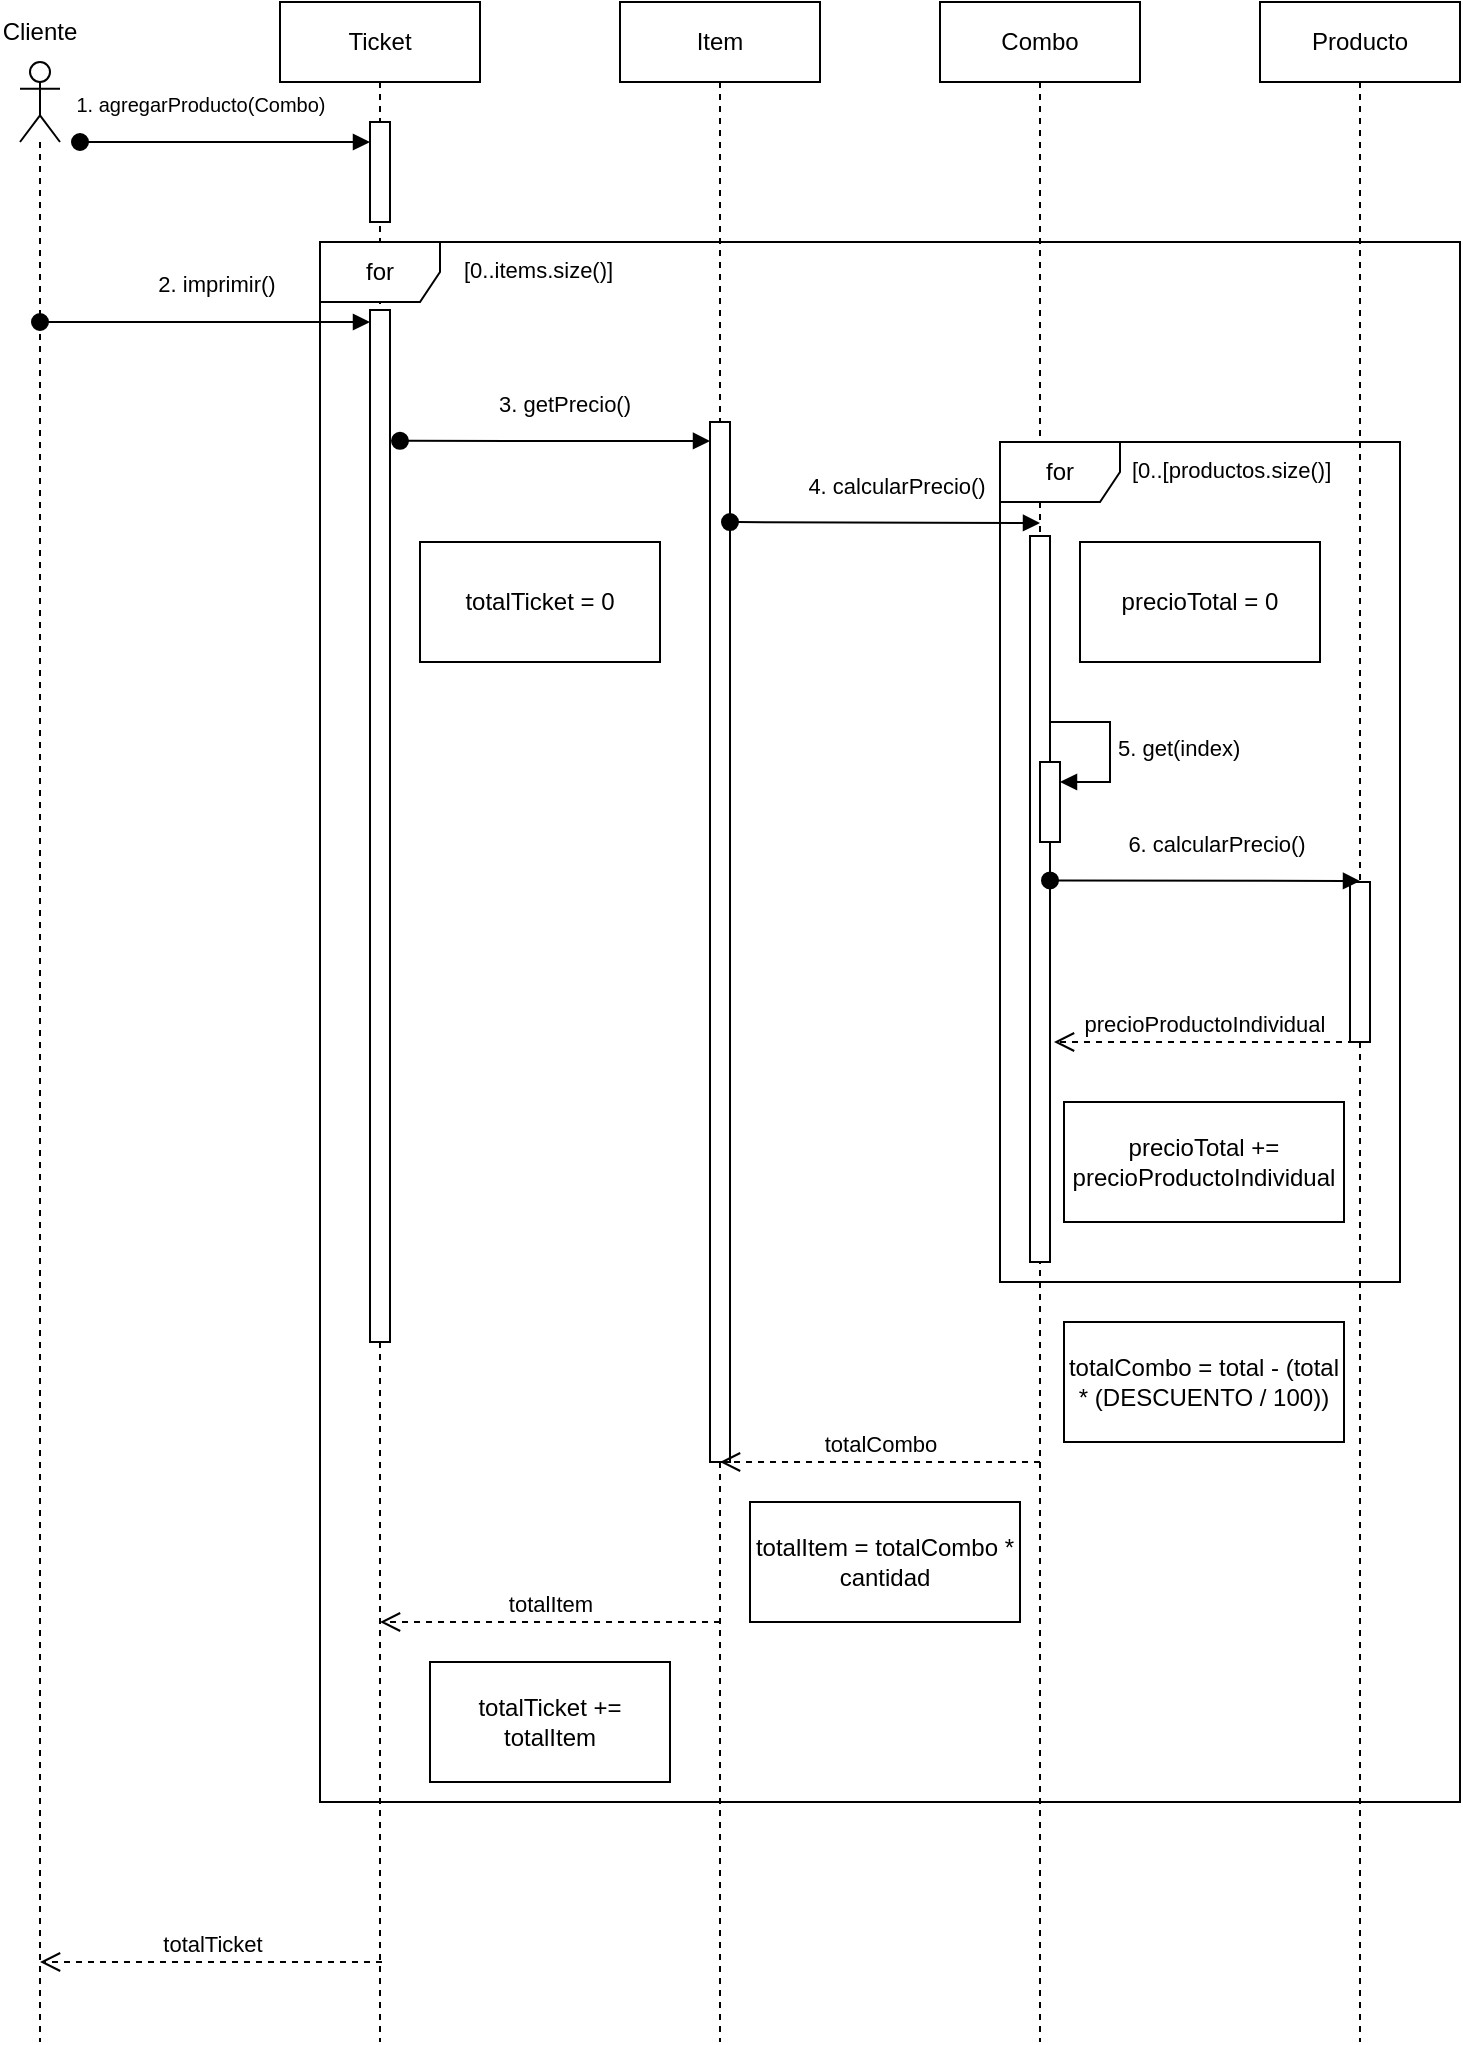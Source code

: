 <?xml version="1.0" encoding="UTF-8"?>
<mxfile version="22.0.2" type="device">
  <diagram name="Page-1" id="2YBvvXClWsGukQMizWep">
    <mxGraphModel dx="784" dy="2196" grid="1" gridSize="10" guides="1" tooltips="1" connect="1" arrows="1" fold="1" page="1" pageScale="1" pageWidth="850" pageHeight="1100" math="0" shadow="0">
      <root>
        <mxCell id="0" />
        <mxCell id="1" parent="0" />
        <mxCell id="8apGK_G1l3m_LtVwZLQG-82" value="Ticket" style="shape=umlLifeline;perimeter=lifelinePerimeter;whiteSpace=wrap;html=1;container=0;dropTarget=0;collapsible=0;recursiveResize=0;outlineConnect=0;portConstraint=eastwest;newEdgeStyle={&quot;edgeStyle&quot;:&quot;elbowEdgeStyle&quot;,&quot;elbow&quot;:&quot;vertical&quot;,&quot;curved&quot;:0,&quot;rounded&quot;:0};" vertex="1" parent="1">
          <mxGeometry x="220" y="60" width="100" height="1020" as="geometry" />
        </mxCell>
        <mxCell id="8apGK_G1l3m_LtVwZLQG-83" value="&lt;font style=&quot;font-size: 10px;&quot;&gt;1. agregarProducto(Combo)&lt;/font&gt;" style="html=1;verticalAlign=bottom;startArrow=oval;endArrow=block;startSize=8;edgeStyle=elbowEdgeStyle;elbow=vertical;curved=0;rounded=0;" edge="1" parent="8apGK_G1l3m_LtVwZLQG-82">
          <mxGeometry x="-0.172" y="10" relative="1" as="geometry">
            <mxPoint x="-100" y="70" as="sourcePoint" />
            <mxPoint x="45" y="70" as="targetPoint" />
            <mxPoint as="offset" />
          </mxGeometry>
        </mxCell>
        <mxCell id="8apGK_G1l3m_LtVwZLQG-84" value="" style="html=1;points=[];perimeter=orthogonalPerimeter;outlineConnect=0;targetShapes=umlLifeline;portConstraint=eastwest;newEdgeStyle={&quot;edgeStyle&quot;:&quot;elbowEdgeStyle&quot;,&quot;elbow&quot;:&quot;vertical&quot;,&quot;curved&quot;:0,&quot;rounded&quot;:0};" vertex="1" parent="8apGK_G1l3m_LtVwZLQG-82">
          <mxGeometry x="45" y="60" width="10" height="50" as="geometry" />
        </mxCell>
        <mxCell id="8apGK_G1l3m_LtVwZLQG-85" value="" style="html=1;points=[];perimeter=orthogonalPerimeter;outlineConnect=0;targetShapes=umlLifeline;portConstraint=eastwest;newEdgeStyle={&quot;edgeStyle&quot;:&quot;elbowEdgeStyle&quot;,&quot;elbow&quot;:&quot;vertical&quot;,&quot;curved&quot;:0,&quot;rounded&quot;:0};" vertex="1" parent="8apGK_G1l3m_LtVwZLQG-82">
          <mxGeometry x="45" y="154" width="10" height="516" as="geometry" />
        </mxCell>
        <mxCell id="8apGK_G1l3m_LtVwZLQG-86" value="" style="shape=umlLifeline;perimeter=lifelinePerimeter;whiteSpace=wrap;html=1;container=1;dropTarget=0;collapsible=0;recursiveResize=0;outlineConnect=0;portConstraint=eastwest;newEdgeStyle={&quot;edgeStyle&quot;:&quot;elbowEdgeStyle&quot;,&quot;elbow&quot;:&quot;vertical&quot;,&quot;curved&quot;:0,&quot;rounded&quot;:0};participant=umlActor;" vertex="1" parent="1">
          <mxGeometry x="90" y="90" width="20" height="990" as="geometry" />
        </mxCell>
        <mxCell id="8apGK_G1l3m_LtVwZLQG-87" value="Cliente" style="text;html=1;strokeColor=none;fillColor=none;align=center;verticalAlign=middle;whiteSpace=wrap;rounded=0;" vertex="1" parent="1">
          <mxGeometry x="80" y="60" width="40" height="30" as="geometry" />
        </mxCell>
        <mxCell id="8apGK_G1l3m_LtVwZLQG-88" value="2. imprimir()" style="html=1;verticalAlign=bottom;startArrow=oval;endArrow=block;startSize=8;edgeStyle=elbowEdgeStyle;elbow=vertical;curved=0;rounded=0;" edge="1" parent="1" source="8apGK_G1l3m_LtVwZLQG-86">
          <mxGeometry x="0.066" y="10" relative="1" as="geometry">
            <mxPoint x="120" y="220" as="sourcePoint" />
            <mxPoint x="265" y="220" as="targetPoint" />
            <mxPoint as="offset" />
          </mxGeometry>
        </mxCell>
        <mxCell id="8apGK_G1l3m_LtVwZLQG-112" value="Item" style="shape=umlLifeline;perimeter=lifelinePerimeter;whiteSpace=wrap;html=1;container=0;dropTarget=0;collapsible=0;recursiveResize=0;outlineConnect=0;portConstraint=eastwest;newEdgeStyle={&quot;edgeStyle&quot;:&quot;elbowEdgeStyle&quot;,&quot;elbow&quot;:&quot;vertical&quot;,&quot;curved&quot;:0,&quot;rounded&quot;:0};" vertex="1" parent="1">
          <mxGeometry x="390" y="60" width="100" height="1020" as="geometry" />
        </mxCell>
        <mxCell id="8apGK_G1l3m_LtVwZLQG-116" value="for" style="shape=umlFrame;whiteSpace=wrap;html=1;pointerEvents=0;" vertex="1" parent="1">
          <mxGeometry x="240" y="180" width="570" height="780" as="geometry" />
        </mxCell>
        <mxCell id="8apGK_G1l3m_LtVwZLQG-117" value="&lt;span style=&quot;color: rgb(0, 0, 0); font-family: Helvetica; font-size: 11px; font-style: normal; font-variant-ligatures: normal; font-variant-caps: normal; font-weight: 400; letter-spacing: normal; orphans: 2; text-align: center; text-indent: 0px; text-transform: none; widows: 2; word-spacing: 0px; -webkit-text-stroke-width: 0px; background-color: rgb(255, 255, 255); text-decoration-thickness: initial; text-decoration-style: initial; text-decoration-color: initial; float: none; display: inline !important;&quot;&gt;[0..items.size()]&lt;/span&gt;" style="text;whiteSpace=wrap;html=1;" vertex="1" parent="1">
          <mxGeometry x="310" y="180" width="90" height="40" as="geometry" />
        </mxCell>
        <mxCell id="8apGK_G1l3m_LtVwZLQG-118" value="3. getPrecio()" style="html=1;verticalAlign=bottom;startArrow=oval;endArrow=block;startSize=8;edgeStyle=elbowEdgeStyle;elbow=vertical;curved=0;rounded=0;" edge="1" parent="1" target="8apGK_G1l3m_LtVwZLQG-119">
          <mxGeometry x="0.066" y="10" relative="1" as="geometry">
            <mxPoint x="280" y="279.41" as="sourcePoint" />
            <mxPoint x="430" y="279" as="targetPoint" />
            <mxPoint as="offset" />
          </mxGeometry>
        </mxCell>
        <mxCell id="8apGK_G1l3m_LtVwZLQG-119" value="" style="html=1;points=[];perimeter=orthogonalPerimeter;outlineConnect=0;targetShapes=umlLifeline;portConstraint=eastwest;newEdgeStyle={&quot;edgeStyle&quot;:&quot;elbowEdgeStyle&quot;,&quot;elbow&quot;:&quot;vertical&quot;,&quot;curved&quot;:0,&quot;rounded&quot;:0};" vertex="1" parent="1">
          <mxGeometry x="435" y="270" width="10" height="520" as="geometry" />
        </mxCell>
        <mxCell id="8apGK_G1l3m_LtVwZLQG-120" value="Combo" style="shape=umlLifeline;perimeter=lifelinePerimeter;whiteSpace=wrap;html=1;container=0;dropTarget=0;collapsible=0;recursiveResize=0;outlineConnect=0;portConstraint=eastwest;newEdgeStyle={&quot;edgeStyle&quot;:&quot;elbowEdgeStyle&quot;,&quot;elbow&quot;:&quot;vertical&quot;,&quot;curved&quot;:0,&quot;rounded&quot;:0};" vertex="1" parent="1">
          <mxGeometry x="550" y="60" width="100" height="1020" as="geometry" />
        </mxCell>
        <mxCell id="8apGK_G1l3m_LtVwZLQG-122" value="" style="html=1;points=[];perimeter=orthogonalPerimeter;outlineConnect=0;targetShapes=umlLifeline;portConstraint=eastwest;newEdgeStyle={&quot;edgeStyle&quot;:&quot;elbowEdgeStyle&quot;,&quot;elbow&quot;:&quot;vertical&quot;,&quot;curved&quot;:0,&quot;rounded&quot;:0};" vertex="1" parent="8apGK_G1l3m_LtVwZLQG-120">
          <mxGeometry x="45" y="267" width="10" height="363" as="geometry" />
        </mxCell>
        <mxCell id="8apGK_G1l3m_LtVwZLQG-121" value="4. calcularPrecio()" style="html=1;verticalAlign=bottom;startArrow=oval;endArrow=block;startSize=8;edgeStyle=elbowEdgeStyle;elbow=vertical;curved=0;rounded=0;" edge="1" parent="1">
          <mxGeometry x="0.066" y="10" relative="1" as="geometry">
            <mxPoint x="445" y="320.04" as="sourcePoint" />
            <mxPoint x="600" y="320.63" as="targetPoint" />
            <mxPoint as="offset" />
          </mxGeometry>
        </mxCell>
        <mxCell id="8apGK_G1l3m_LtVwZLQG-123" value="for" style="shape=umlFrame;whiteSpace=wrap;html=1;pointerEvents=0;" vertex="1" parent="1">
          <mxGeometry x="580" y="280" width="200" height="420" as="geometry" />
        </mxCell>
        <mxCell id="8apGK_G1l3m_LtVwZLQG-124" value="Producto" style="shape=umlLifeline;perimeter=lifelinePerimeter;whiteSpace=wrap;html=1;container=0;dropTarget=0;collapsible=0;recursiveResize=0;outlineConnect=0;portConstraint=eastwest;newEdgeStyle={&quot;edgeStyle&quot;:&quot;elbowEdgeStyle&quot;,&quot;elbow&quot;:&quot;vertical&quot;,&quot;curved&quot;:0,&quot;rounded&quot;:0};" vertex="1" parent="1">
          <mxGeometry x="710" y="60" width="100" height="1020" as="geometry" />
        </mxCell>
        <mxCell id="8apGK_G1l3m_LtVwZLQG-131" value="" style="html=1;points=[[0,0,0,0,5],[0,1,0,0,-5],[1,0,0,0,5],[1,1,0,0,-5]];perimeter=orthogonalPerimeter;outlineConnect=0;targetShapes=umlLifeline;portConstraint=eastwest;newEdgeStyle={&quot;curved&quot;:0,&quot;rounded&quot;:0};" vertex="1" parent="8apGK_G1l3m_LtVwZLQG-124">
          <mxGeometry x="45" y="440" width="10" height="80" as="geometry" />
        </mxCell>
        <mxCell id="8apGK_G1l3m_LtVwZLQG-126" value="&lt;span style=&quot;color: rgb(0, 0, 0); font-family: Helvetica; font-size: 11px; font-style: normal; font-variant-ligatures: normal; font-variant-caps: normal; font-weight: 400; letter-spacing: normal; orphans: 2; text-align: center; text-indent: 0px; text-transform: none; widows: 2; word-spacing: 0px; -webkit-text-stroke-width: 0px; background-color: rgb(255, 255, 255); text-decoration-thickness: initial; text-decoration-style: initial; text-decoration-color: initial; float: none; display: inline !important;&quot;&gt;[0..[productos.size()]&lt;/span&gt;" style="text;whiteSpace=wrap;html=1;" vertex="1" parent="1">
          <mxGeometry x="644" y="280" width="106" height="40" as="geometry" />
        </mxCell>
        <mxCell id="8apGK_G1l3m_LtVwZLQG-127" value="precioTotal = 0" style="rounded=0;whiteSpace=wrap;html=1;" vertex="1" parent="1">
          <mxGeometry x="620" y="330" width="120" height="60" as="geometry" />
        </mxCell>
        <mxCell id="8apGK_G1l3m_LtVwZLQG-128" value="" style="html=1;points=[[0,0,0,0,5],[0,1,0,0,-5],[1,0,0,0,5],[1,1,0,0,-5]];perimeter=orthogonalPerimeter;outlineConnect=0;targetShapes=umlLifeline;portConstraint=eastwest;newEdgeStyle={&quot;curved&quot;:0,&quot;rounded&quot;:0};" vertex="1" parent="1">
          <mxGeometry x="600" y="440" width="10" height="40" as="geometry" />
        </mxCell>
        <mxCell id="8apGK_G1l3m_LtVwZLQG-129" value="5. get(index)" style="html=1;align=left;spacingLeft=2;endArrow=block;rounded=0;edgeStyle=orthogonalEdgeStyle;curved=0;rounded=0;" edge="1" target="8apGK_G1l3m_LtVwZLQG-128" parent="1">
          <mxGeometry relative="1" as="geometry">
            <mxPoint x="605" y="420" as="sourcePoint" />
            <Array as="points">
              <mxPoint x="635" y="450" />
            </Array>
          </mxGeometry>
        </mxCell>
        <mxCell id="8apGK_G1l3m_LtVwZLQG-130" value="6. calcularPrecio()" style="html=1;verticalAlign=bottom;startArrow=oval;endArrow=block;startSize=8;edgeStyle=elbowEdgeStyle;elbow=vertical;curved=0;rounded=0;" edge="1" parent="1">
          <mxGeometry x="0.066" y="10" relative="1" as="geometry">
            <mxPoint x="605" y="499.23" as="sourcePoint" />
            <mxPoint x="760" y="499.82" as="targetPoint" />
            <mxPoint as="offset" />
          </mxGeometry>
        </mxCell>
        <mxCell id="8apGK_G1l3m_LtVwZLQG-132" value="precioProductoIndividual" style="html=1;verticalAlign=bottom;endArrow=open;dashed=1;endSize=8;curved=0;rounded=0;" edge="1" parent="1">
          <mxGeometry relative="1" as="geometry">
            <mxPoint x="757" y="580" as="sourcePoint" />
            <mxPoint x="607" y="580" as="targetPoint" />
          </mxGeometry>
        </mxCell>
        <mxCell id="8apGK_G1l3m_LtVwZLQG-133" value="precioTotal += precioProductoIndividual" style="rounded=0;whiteSpace=wrap;html=1;" vertex="1" parent="1">
          <mxGeometry x="612" y="610" width="140" height="60" as="geometry" />
        </mxCell>
        <mxCell id="8apGK_G1l3m_LtVwZLQG-135" value="totalCombo = total - (total * (DESCUENTO / 100))" style="rounded=0;whiteSpace=wrap;html=1;" vertex="1" parent="1">
          <mxGeometry x="612" y="720" width="140" height="60" as="geometry" />
        </mxCell>
        <mxCell id="8apGK_G1l3m_LtVwZLQG-136" value="totalCombo" style="html=1;verticalAlign=bottom;endArrow=open;dashed=1;endSize=8;curved=0;rounded=0;" edge="1" parent="1">
          <mxGeometry relative="1" as="geometry">
            <mxPoint x="600" y="790" as="sourcePoint" />
            <mxPoint x="440" y="790" as="targetPoint" />
          </mxGeometry>
        </mxCell>
        <mxCell id="8apGK_G1l3m_LtVwZLQG-137" value="totalTicket = 0" style="rounded=0;whiteSpace=wrap;html=1;" vertex="1" parent="1">
          <mxGeometry x="290" y="330" width="120" height="60" as="geometry" />
        </mxCell>
        <mxCell id="8apGK_G1l3m_LtVwZLQG-138" value="totalItem = totalCombo * cantidad" style="rounded=0;whiteSpace=wrap;html=1;" vertex="1" parent="1">
          <mxGeometry x="455" y="810" width="135" height="60" as="geometry" />
        </mxCell>
        <mxCell id="8apGK_G1l3m_LtVwZLQG-141" value="totalItem" style="html=1;verticalAlign=bottom;endArrow=open;dashed=1;endSize=8;curved=0;rounded=0;" edge="1" parent="1" target="8apGK_G1l3m_LtVwZLQG-82">
          <mxGeometry relative="1" as="geometry">
            <mxPoint x="440" y="870" as="sourcePoint" />
            <mxPoint x="280" y="870" as="targetPoint" />
          </mxGeometry>
        </mxCell>
        <mxCell id="8apGK_G1l3m_LtVwZLQG-142" value="totalTicket += totalItem" style="rounded=0;whiteSpace=wrap;html=1;" vertex="1" parent="1">
          <mxGeometry x="295" y="890" width="120" height="60" as="geometry" />
        </mxCell>
        <mxCell id="8apGK_G1l3m_LtVwZLQG-143" value="totalTicket" style="html=1;verticalAlign=bottom;endArrow=open;dashed=1;endSize=8;curved=0;rounded=0;" edge="1" parent="1">
          <mxGeometry relative="1" as="geometry">
            <mxPoint x="271" y="1040" as="sourcePoint" />
            <mxPoint x="100" y="1040" as="targetPoint" />
          </mxGeometry>
        </mxCell>
      </root>
    </mxGraphModel>
  </diagram>
</mxfile>
